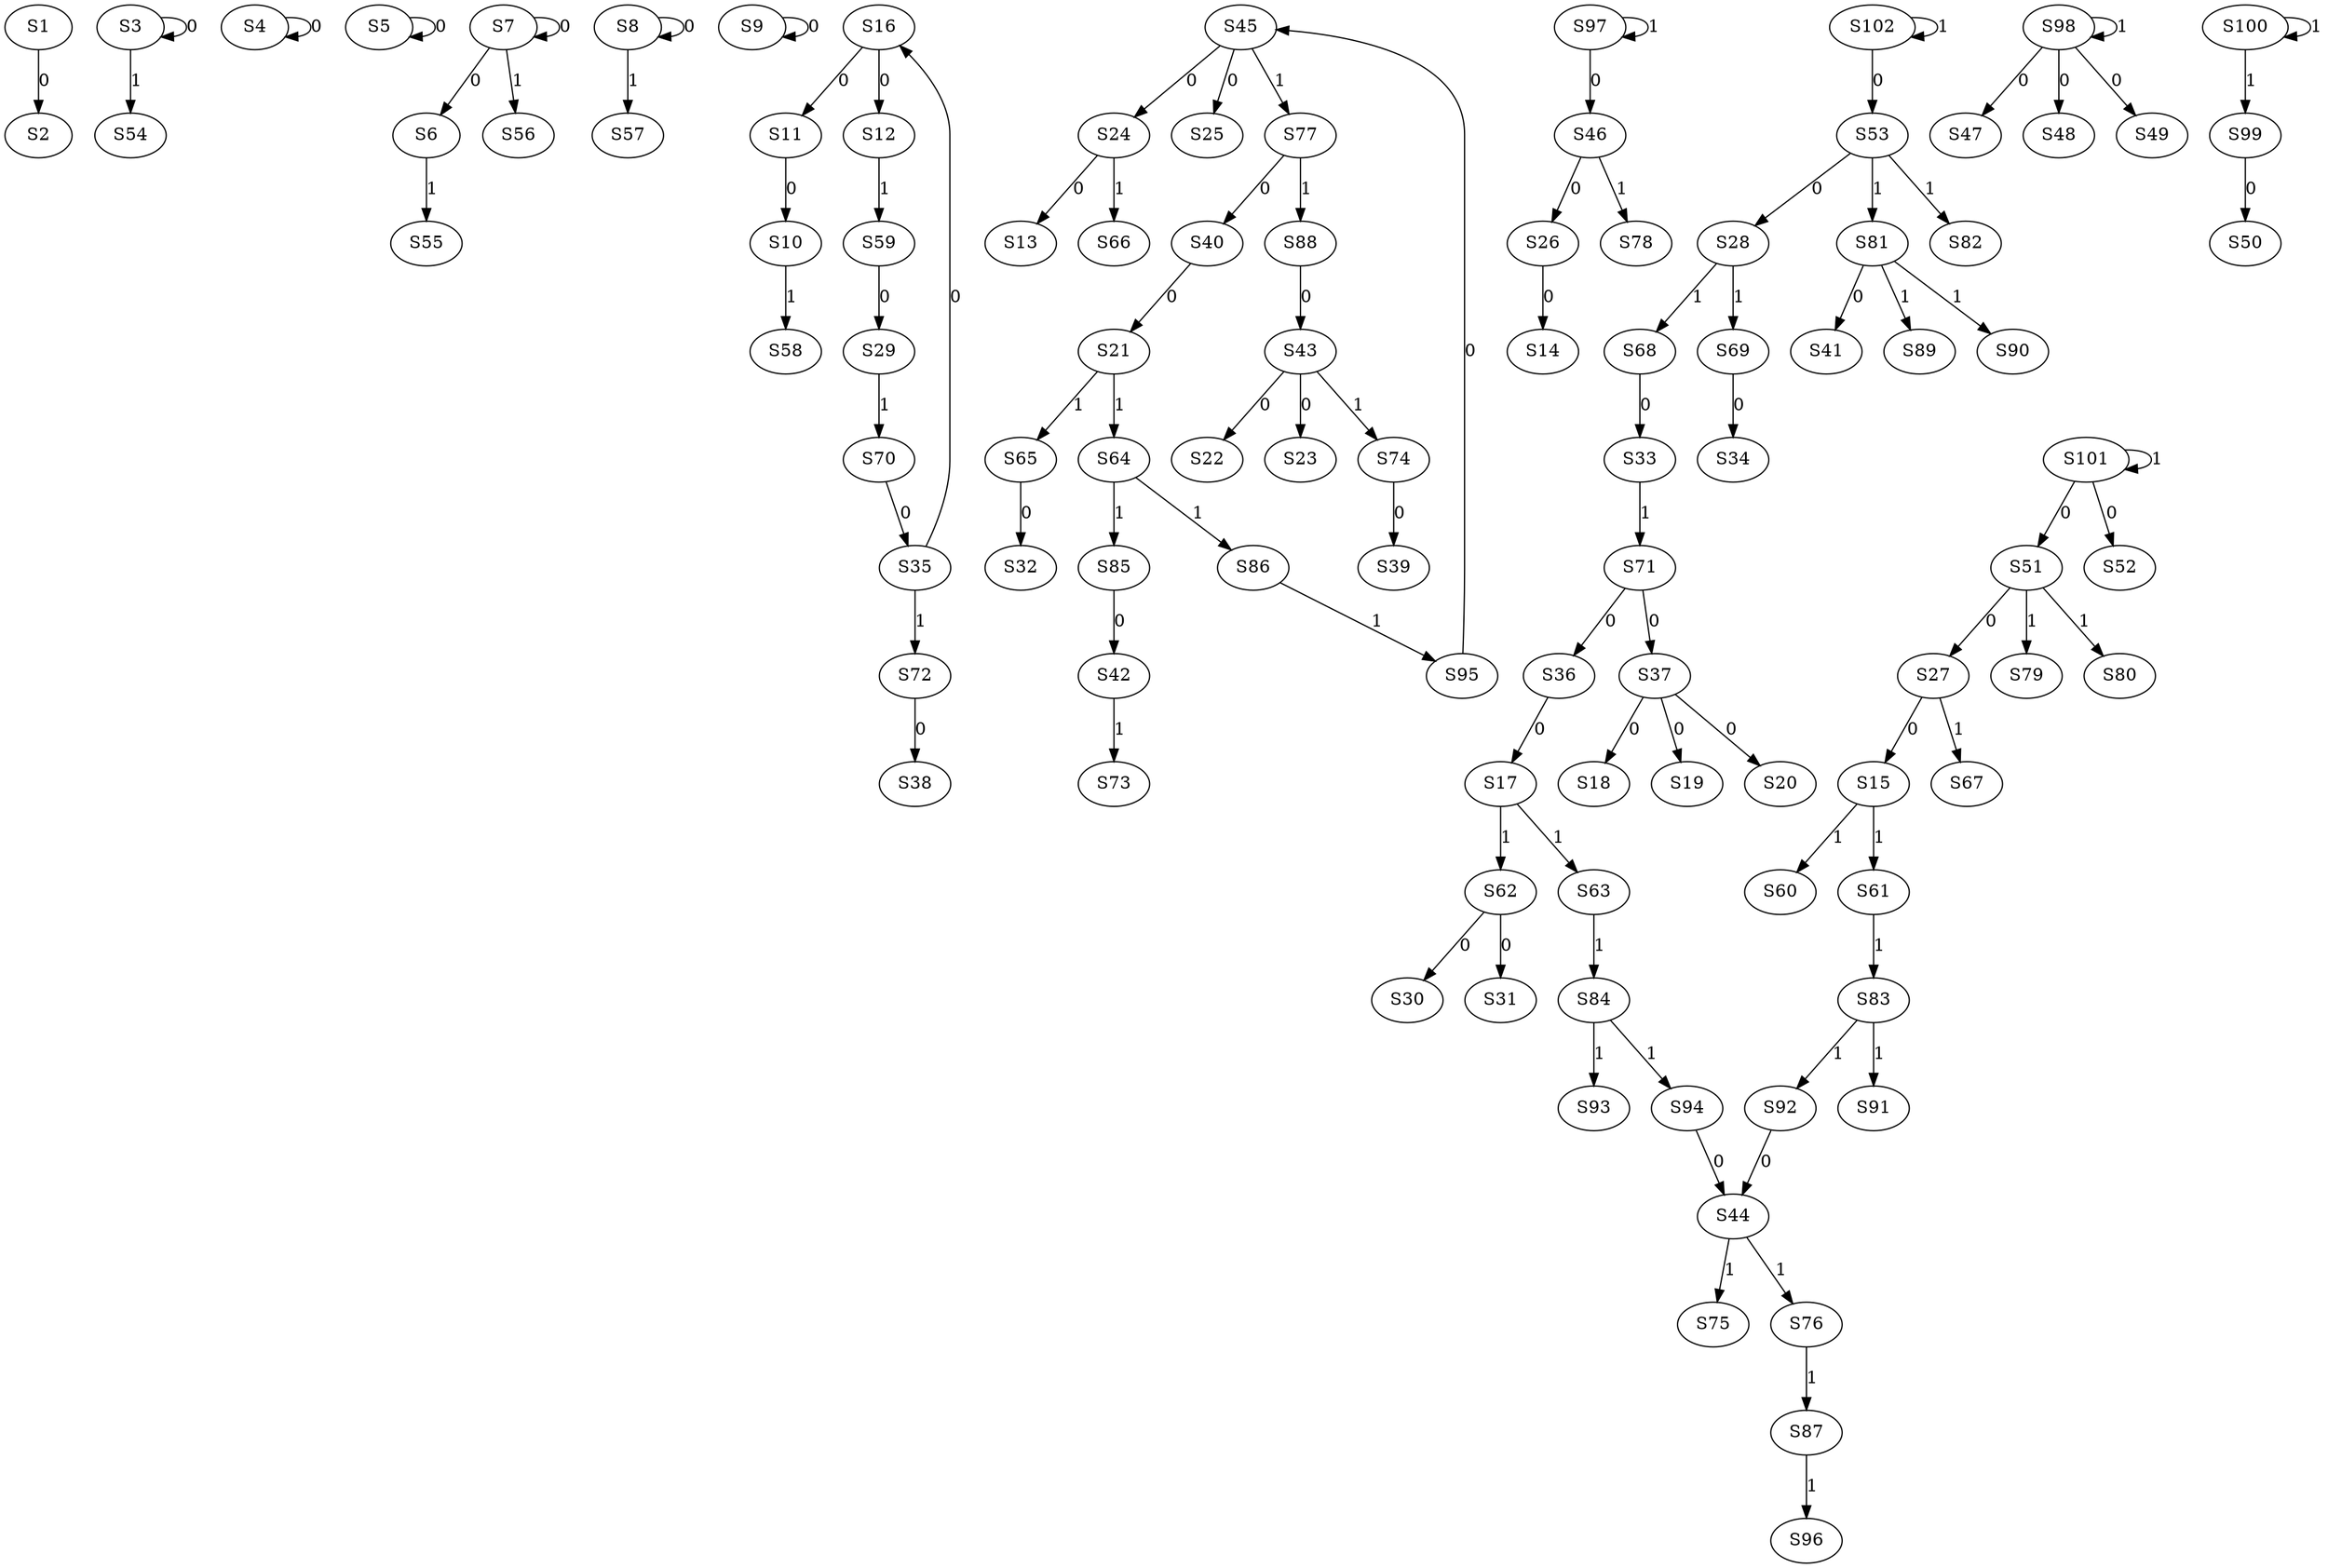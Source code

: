 strict digraph {
	S1 -> S2 [ label = 0 ];
	S3 -> S3 [ label = 0 ];
	S4 -> S4 [ label = 0 ];
	S5 -> S5 [ label = 0 ];
	S7 -> S6 [ label = 0 ];
	S7 -> S7 [ label = 0 ];
	S8 -> S8 [ label = 0 ];
	S9 -> S9 [ label = 0 ];
	S11 -> S10 [ label = 0 ];
	S16 -> S11 [ label = 0 ];
	S16 -> S12 [ label = 0 ];
	S24 -> S13 [ label = 0 ];
	S26 -> S14 [ label = 0 ];
	S27 -> S15 [ label = 0 ];
	S35 -> S16 [ label = 0 ];
	S36 -> S17 [ label = 0 ];
	S37 -> S18 [ label = 0 ];
	S37 -> S19 [ label = 0 ];
	S37 -> S20 [ label = 0 ];
	S40 -> S21 [ label = 0 ];
	S43 -> S22 [ label = 0 ];
	S43 -> S23 [ label = 0 ];
	S45 -> S24 [ label = 0 ];
	S45 -> S25 [ label = 0 ];
	S46 -> S26 [ label = 0 ];
	S51 -> S27 [ label = 0 ];
	S53 -> S28 [ label = 0 ];
	S59 -> S29 [ label = 0 ];
	S62 -> S30 [ label = 0 ];
	S62 -> S31 [ label = 0 ];
	S65 -> S32 [ label = 0 ];
	S68 -> S33 [ label = 0 ];
	S69 -> S34 [ label = 0 ];
	S70 -> S35 [ label = 0 ];
	S71 -> S36 [ label = 0 ];
	S71 -> S37 [ label = 0 ];
	S72 -> S38 [ label = 0 ];
	S74 -> S39 [ label = 0 ];
	S77 -> S40 [ label = 0 ];
	S81 -> S41 [ label = 0 ];
	S85 -> S42 [ label = 0 ];
	S88 -> S43 [ label = 0 ];
	S92 -> S44 [ label = 0 ];
	S95 -> S45 [ label = 0 ];
	S97 -> S46 [ label = 0 ];
	S98 -> S47 [ label = 0 ];
	S98 -> S48 [ label = 0 ];
	S98 -> S49 [ label = 0 ];
	S99 -> S50 [ label = 0 ];
	S101 -> S51 [ label = 0 ];
	S101 -> S52 [ label = 0 ];
	S102 -> S53 [ label = 0 ];
	S3 -> S54 [ label = 1 ];
	S6 -> S55 [ label = 1 ];
	S7 -> S56 [ label = 1 ];
	S8 -> S57 [ label = 1 ];
	S10 -> S58 [ label = 1 ];
	S12 -> S59 [ label = 1 ];
	S15 -> S60 [ label = 1 ];
	S15 -> S61 [ label = 1 ];
	S17 -> S62 [ label = 1 ];
	S17 -> S63 [ label = 1 ];
	S21 -> S64 [ label = 1 ];
	S21 -> S65 [ label = 1 ];
	S24 -> S66 [ label = 1 ];
	S27 -> S67 [ label = 1 ];
	S28 -> S68 [ label = 1 ];
	S28 -> S69 [ label = 1 ];
	S29 -> S70 [ label = 1 ];
	S33 -> S71 [ label = 1 ];
	S35 -> S72 [ label = 1 ];
	S42 -> S73 [ label = 1 ];
	S43 -> S74 [ label = 1 ];
	S44 -> S75 [ label = 1 ];
	S44 -> S76 [ label = 1 ];
	S45 -> S77 [ label = 1 ];
	S46 -> S78 [ label = 1 ];
	S51 -> S79 [ label = 1 ];
	S51 -> S80 [ label = 1 ];
	S53 -> S81 [ label = 1 ];
	S53 -> S82 [ label = 1 ];
	S61 -> S83 [ label = 1 ];
	S63 -> S84 [ label = 1 ];
	S64 -> S85 [ label = 1 ];
	S64 -> S86 [ label = 1 ];
	S76 -> S87 [ label = 1 ];
	S77 -> S88 [ label = 1 ];
	S81 -> S89 [ label = 1 ];
	S81 -> S90 [ label = 1 ];
	S83 -> S91 [ label = 1 ];
	S83 -> S92 [ label = 1 ];
	S84 -> S93 [ label = 1 ];
	S84 -> S94 [ label = 1 ];
	S86 -> S95 [ label = 1 ];
	S87 -> S96 [ label = 1 ];
	S97 -> S97 [ label = 1 ];
	S98 -> S98 [ label = 1 ];
	S100 -> S99 [ label = 1 ];
	S100 -> S100 [ label = 1 ];
	S101 -> S101 [ label = 1 ];
	S102 -> S102 [ label = 1 ];
	S94 -> S44 [ label = 0 ];
}